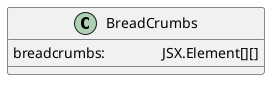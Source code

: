 @startuml breadcrumbs class diagram

class BreadCrumbs {
  breadcrumbs: \t\t JSX.Element[][]
}

@enduml